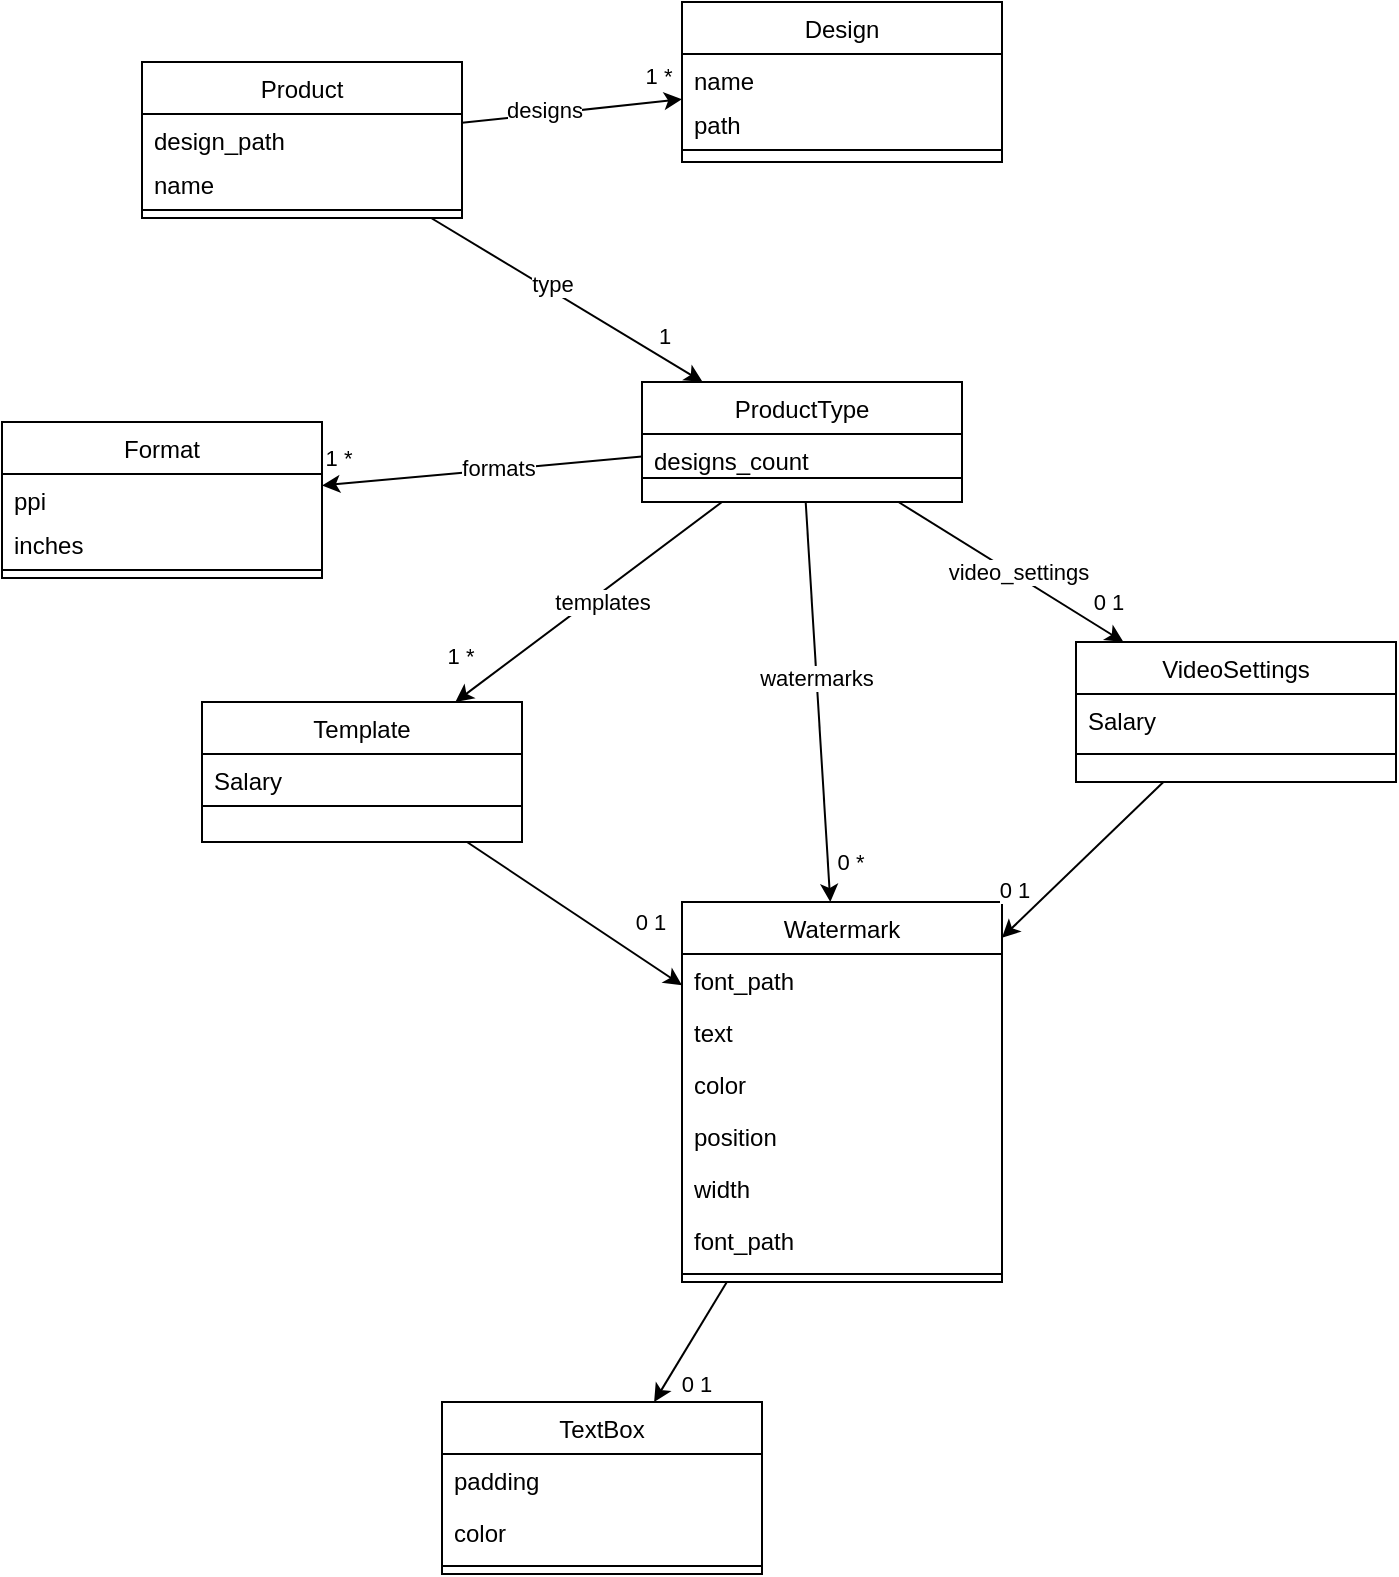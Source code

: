 <mxfile version="21.1.4" type="github">
  <diagram id="C5RBs43oDa-KdzZeNtuy" name="Page-1">
    <mxGraphModel dx="1434" dy="866" grid="1" gridSize="10" guides="1" tooltips="1" connect="1" arrows="1" fold="1" page="1" pageScale="1" pageWidth="827" pageHeight="1169" math="0" shadow="0">
      <root>
        <mxCell id="WIyWlLk6GJQsqaUBKTNV-0" />
        <mxCell id="WIyWlLk6GJQsqaUBKTNV-1" parent="WIyWlLk6GJQsqaUBKTNV-0" />
        <mxCell id="OQkiHe_5IFdhKGG0qFA8-10" value="Design" style="swimlane;fontStyle=0;align=center;verticalAlign=top;childLayout=stackLayout;horizontal=1;startSize=26;horizontalStack=0;resizeParent=1;resizeLast=0;collapsible=1;marginBottom=0;rounded=0;shadow=0;strokeWidth=1;" parent="WIyWlLk6GJQsqaUBKTNV-1" vertex="1">
          <mxGeometry x="470" y="110" width="160" height="80" as="geometry">
            <mxRectangle x="340" y="380" width="170" height="26" as="alternateBounds" />
          </mxGeometry>
        </mxCell>
        <mxCell id="OQkiHe_5IFdhKGG0qFA8-11" value="name" style="text;align=left;verticalAlign=top;spacingLeft=4;spacingRight=4;overflow=hidden;rotatable=0;points=[[0,0.5],[1,0.5]];portConstraint=eastwest;" parent="OQkiHe_5IFdhKGG0qFA8-10" vertex="1">
          <mxGeometry y="26" width="160" height="22" as="geometry" />
        </mxCell>
        <mxCell id="jyiX5HnJnZasH04H_NFC-26" value="path" style="text;align=left;verticalAlign=top;spacingLeft=4;spacingRight=4;overflow=hidden;rotatable=0;points=[[0,0.5],[1,0.5]];portConstraint=eastwest;" vertex="1" parent="OQkiHe_5IFdhKGG0qFA8-10">
          <mxGeometry y="48" width="160" height="22" as="geometry" />
        </mxCell>
        <mxCell id="OQkiHe_5IFdhKGG0qFA8-12" value="" style="line;html=1;strokeWidth=1;align=left;verticalAlign=middle;spacingTop=-1;spacingLeft=3;spacingRight=3;rotatable=0;labelPosition=right;points=[];portConstraint=eastwest;" parent="OQkiHe_5IFdhKGG0qFA8-10" vertex="1">
          <mxGeometry y="70" width="160" height="8" as="geometry" />
        </mxCell>
        <mxCell id="OQkiHe_5IFdhKGG0qFA8-13" value="Template" style="swimlane;fontStyle=0;align=center;verticalAlign=top;childLayout=stackLayout;horizontal=1;startSize=26;horizontalStack=0;resizeParent=1;resizeLast=0;collapsible=1;marginBottom=0;rounded=0;shadow=0;strokeWidth=1;" parent="WIyWlLk6GJQsqaUBKTNV-1" vertex="1">
          <mxGeometry x="230" y="460" width="160" height="70" as="geometry">
            <mxRectangle x="340" y="380" width="170" height="26" as="alternateBounds" />
          </mxGeometry>
        </mxCell>
        <mxCell id="OQkiHe_5IFdhKGG0qFA8-14" value="Salary" style="text;align=left;verticalAlign=top;spacingLeft=4;spacingRight=4;overflow=hidden;rotatable=0;points=[[0,0.5],[1,0.5]];portConstraint=eastwest;" parent="OQkiHe_5IFdhKGG0qFA8-13" vertex="1">
          <mxGeometry y="26" width="160" height="22" as="geometry" />
        </mxCell>
        <mxCell id="OQkiHe_5IFdhKGG0qFA8-15" value="" style="line;html=1;strokeWidth=1;align=left;verticalAlign=middle;spacingTop=-1;spacingLeft=3;spacingRight=3;rotatable=0;labelPosition=right;points=[];portConstraint=eastwest;" parent="OQkiHe_5IFdhKGG0qFA8-13" vertex="1">
          <mxGeometry y="48" width="160" height="8" as="geometry" />
        </mxCell>
        <mxCell id="OQkiHe_5IFdhKGG0qFA8-16" value="VideoSettings" style="swimlane;fontStyle=0;align=center;verticalAlign=top;childLayout=stackLayout;horizontal=1;startSize=26;horizontalStack=0;resizeParent=1;resizeLast=0;collapsible=1;marginBottom=0;rounded=0;shadow=0;strokeWidth=1;" parent="WIyWlLk6GJQsqaUBKTNV-1" vertex="1">
          <mxGeometry x="667" y="430" width="160" height="70" as="geometry">
            <mxRectangle x="340" y="380" width="170" height="26" as="alternateBounds" />
          </mxGeometry>
        </mxCell>
        <mxCell id="OQkiHe_5IFdhKGG0qFA8-17" value="Salary" style="text;align=left;verticalAlign=top;spacingLeft=4;spacingRight=4;overflow=hidden;rotatable=0;points=[[0,0.5],[1,0.5]];portConstraint=eastwest;" parent="OQkiHe_5IFdhKGG0qFA8-16" vertex="1">
          <mxGeometry y="26" width="160" height="26" as="geometry" />
        </mxCell>
        <mxCell id="OQkiHe_5IFdhKGG0qFA8-18" value="" style="line;html=1;strokeWidth=1;align=left;verticalAlign=middle;spacingTop=-1;spacingLeft=3;spacingRight=3;rotatable=0;labelPosition=right;points=[];portConstraint=eastwest;" parent="OQkiHe_5IFdhKGG0qFA8-16" vertex="1">
          <mxGeometry y="52" width="160" height="8" as="geometry" />
        </mxCell>
        <mxCell id="OQkiHe_5IFdhKGG0qFA8-19" value="Watermark" style="swimlane;fontStyle=0;align=center;verticalAlign=top;childLayout=stackLayout;horizontal=1;startSize=26;horizontalStack=0;resizeParent=1;resizeLast=0;collapsible=1;marginBottom=0;rounded=0;shadow=0;strokeWidth=1;" parent="WIyWlLk6GJQsqaUBKTNV-1" vertex="1">
          <mxGeometry x="470" y="560" width="160" height="190" as="geometry">
            <mxRectangle x="340" y="380" width="170" height="26" as="alternateBounds" />
          </mxGeometry>
        </mxCell>
        <mxCell id="OQkiHe_5IFdhKGG0qFA8-20" value="font_path" style="text;align=left;verticalAlign=top;spacingLeft=4;spacingRight=4;overflow=hidden;rotatable=0;points=[[0,0.5],[1,0.5]];portConstraint=eastwest;" parent="OQkiHe_5IFdhKGG0qFA8-19" vertex="1">
          <mxGeometry y="26" width="160" height="26" as="geometry" />
        </mxCell>
        <mxCell id="jyiX5HnJnZasH04H_NFC-37" value="text" style="text;align=left;verticalAlign=top;spacingLeft=4;spacingRight=4;overflow=hidden;rotatable=0;points=[[0,0.5],[1,0.5]];portConstraint=eastwest;" vertex="1" parent="OQkiHe_5IFdhKGG0qFA8-19">
          <mxGeometry y="52" width="160" height="26" as="geometry" />
        </mxCell>
        <mxCell id="jyiX5HnJnZasH04H_NFC-38" value="color" style="text;align=left;verticalAlign=top;spacingLeft=4;spacingRight=4;overflow=hidden;rotatable=0;points=[[0,0.5],[1,0.5]];portConstraint=eastwest;" vertex="1" parent="OQkiHe_5IFdhKGG0qFA8-19">
          <mxGeometry y="78" width="160" height="26" as="geometry" />
        </mxCell>
        <mxCell id="jyiX5HnJnZasH04H_NFC-39" value="position" style="text;align=left;verticalAlign=top;spacingLeft=4;spacingRight=4;overflow=hidden;rotatable=0;points=[[0,0.5],[1,0.5]];portConstraint=eastwest;" vertex="1" parent="OQkiHe_5IFdhKGG0qFA8-19">
          <mxGeometry y="104" width="160" height="26" as="geometry" />
        </mxCell>
        <mxCell id="jyiX5HnJnZasH04H_NFC-40" value="width" style="text;align=left;verticalAlign=top;spacingLeft=4;spacingRight=4;overflow=hidden;rotatable=0;points=[[0,0.5],[1,0.5]];portConstraint=eastwest;" vertex="1" parent="OQkiHe_5IFdhKGG0qFA8-19">
          <mxGeometry y="130" width="160" height="26" as="geometry" />
        </mxCell>
        <mxCell id="jyiX5HnJnZasH04H_NFC-36" value="font_path" style="text;align=left;verticalAlign=top;spacingLeft=4;spacingRight=4;overflow=hidden;rotatable=0;points=[[0,0.5],[1,0.5]];portConstraint=eastwest;" vertex="1" parent="OQkiHe_5IFdhKGG0qFA8-19">
          <mxGeometry y="156" width="160" height="26" as="geometry" />
        </mxCell>
        <mxCell id="OQkiHe_5IFdhKGG0qFA8-21" value="" style="line;html=1;strokeWidth=1;align=left;verticalAlign=middle;spacingTop=-1;spacingLeft=3;spacingRight=3;rotatable=0;labelPosition=right;points=[];portConstraint=eastwest;" parent="OQkiHe_5IFdhKGG0qFA8-19" vertex="1">
          <mxGeometry y="182" width="160" height="8" as="geometry" />
        </mxCell>
        <mxCell id="jyiX5HnJnZasH04H_NFC-0" value="Product" style="swimlane;fontStyle=0;align=center;verticalAlign=top;childLayout=stackLayout;horizontal=1;startSize=26;horizontalStack=0;resizeParent=1;resizeLast=0;collapsible=1;marginBottom=0;rounded=0;shadow=0;strokeWidth=1;" vertex="1" parent="WIyWlLk6GJQsqaUBKTNV-1">
          <mxGeometry x="200" y="140" width="160" height="78" as="geometry">
            <mxRectangle x="340" y="380" width="170" height="26" as="alternateBounds" />
          </mxGeometry>
        </mxCell>
        <mxCell id="jyiX5HnJnZasH04H_NFC-1" value="design_path" style="text;align=left;verticalAlign=top;spacingLeft=4;spacingRight=4;overflow=hidden;rotatable=0;points=[[0,0.5],[1,0.5]];portConstraint=eastwest;" vertex="1" parent="jyiX5HnJnZasH04H_NFC-0">
          <mxGeometry y="26" width="160" height="22" as="geometry" />
        </mxCell>
        <mxCell id="jyiX5HnJnZasH04H_NFC-28" value="name" style="text;align=left;verticalAlign=top;spacingLeft=4;spacingRight=4;overflow=hidden;rotatable=0;points=[[0,0.5],[1,0.5]];portConstraint=eastwest;" vertex="1" parent="jyiX5HnJnZasH04H_NFC-0">
          <mxGeometry y="48" width="160" height="22" as="geometry" />
        </mxCell>
        <mxCell id="jyiX5HnJnZasH04H_NFC-2" value="" style="line;html=1;strokeWidth=1;align=left;verticalAlign=middle;spacingTop=-1;spacingLeft=3;spacingRight=3;rotatable=0;labelPosition=right;points=[];portConstraint=eastwest;" vertex="1" parent="jyiX5HnJnZasH04H_NFC-0">
          <mxGeometry y="70" width="160" height="8" as="geometry" />
        </mxCell>
        <mxCell id="jyiX5HnJnZasH04H_NFC-3" value="ProductType" style="swimlane;fontStyle=0;align=center;verticalAlign=top;childLayout=stackLayout;horizontal=1;startSize=26;horizontalStack=0;resizeParent=1;resizeLast=0;collapsible=1;marginBottom=0;rounded=0;shadow=0;strokeWidth=1;" vertex="1" parent="WIyWlLk6GJQsqaUBKTNV-1">
          <mxGeometry x="450" y="300" width="160" height="60" as="geometry">
            <mxRectangle x="340" y="380" width="170" height="26" as="alternateBounds" />
          </mxGeometry>
        </mxCell>
        <mxCell id="jyiX5HnJnZasH04H_NFC-4" value="designs_count&#xa;" style="text;align=left;verticalAlign=top;spacingLeft=4;spacingRight=4;overflow=hidden;rotatable=0;points=[[0,0.5],[1,0.5]];portConstraint=eastwest;" vertex="1" parent="jyiX5HnJnZasH04H_NFC-3">
          <mxGeometry y="26" width="160" height="18" as="geometry" />
        </mxCell>
        <mxCell id="jyiX5HnJnZasH04H_NFC-5" value="" style="line;html=1;strokeWidth=1;align=left;verticalAlign=middle;spacingTop=-1;spacingLeft=3;spacingRight=3;rotatable=0;labelPosition=right;points=[];portConstraint=eastwest;" vertex="1" parent="jyiX5HnJnZasH04H_NFC-3">
          <mxGeometry y="44" width="160" height="8" as="geometry" />
        </mxCell>
        <mxCell id="jyiX5HnJnZasH04H_NFC-6" value="Format" style="swimlane;fontStyle=0;align=center;verticalAlign=top;childLayout=stackLayout;horizontal=1;startSize=26;horizontalStack=0;resizeParent=1;resizeLast=0;collapsible=1;marginBottom=0;rounded=0;shadow=0;strokeWidth=1;" vertex="1" parent="WIyWlLk6GJQsqaUBKTNV-1">
          <mxGeometry x="130" y="320" width="160" height="78" as="geometry">
            <mxRectangle x="340" y="380" width="170" height="26" as="alternateBounds" />
          </mxGeometry>
        </mxCell>
        <mxCell id="jyiX5HnJnZasH04H_NFC-7" value="ppi" style="text;align=left;verticalAlign=top;spacingLeft=4;spacingRight=4;overflow=hidden;rotatable=0;points=[[0,0.5],[1,0.5]];portConstraint=eastwest;" vertex="1" parent="jyiX5HnJnZasH04H_NFC-6">
          <mxGeometry y="26" width="160" height="22" as="geometry" />
        </mxCell>
        <mxCell id="jyiX5HnJnZasH04H_NFC-35" value="inches" style="text;align=left;verticalAlign=top;spacingLeft=4;spacingRight=4;overflow=hidden;rotatable=0;points=[[0,0.5],[1,0.5]];portConstraint=eastwest;" vertex="1" parent="jyiX5HnJnZasH04H_NFC-6">
          <mxGeometry y="48" width="160" height="22" as="geometry" />
        </mxCell>
        <mxCell id="jyiX5HnJnZasH04H_NFC-8" value="" style="line;html=1;strokeWidth=1;align=left;verticalAlign=middle;spacingTop=-1;spacingLeft=3;spacingRight=3;rotatable=0;labelPosition=right;points=[];portConstraint=eastwest;" vertex="1" parent="jyiX5HnJnZasH04H_NFC-6">
          <mxGeometry y="70" width="160" height="8" as="geometry" />
        </mxCell>
        <mxCell id="jyiX5HnJnZasH04H_NFC-9" value="" style="endArrow=classic;html=1;rounded=0;" edge="1" parent="WIyWlLk6GJQsqaUBKTNV-1" source="jyiX5HnJnZasH04H_NFC-0" target="jyiX5HnJnZasH04H_NFC-3">
          <mxGeometry width="50" height="50" relative="1" as="geometry">
            <mxPoint x="30" y="270" as="sourcePoint" />
            <mxPoint x="80" y="220" as="targetPoint" />
          </mxGeometry>
        </mxCell>
        <mxCell id="jyiX5HnJnZasH04H_NFC-10" value="1" style="edgeLabel;html=1;align=center;verticalAlign=middle;resizable=0;points=[];" vertex="1" connectable="0" parent="jyiX5HnJnZasH04H_NFC-9">
          <mxGeometry x="0.494" y="3" relative="1" as="geometry">
            <mxPoint x="13" as="offset" />
          </mxGeometry>
        </mxCell>
        <mxCell id="jyiX5HnJnZasH04H_NFC-29" value="type" style="edgeLabel;html=1;align=center;verticalAlign=middle;resizable=0;points=[];" vertex="1" connectable="0" parent="jyiX5HnJnZasH04H_NFC-9">
          <mxGeometry x="-0.208" y="-6" relative="1" as="geometry">
            <mxPoint x="9" y="-5" as="offset" />
          </mxGeometry>
        </mxCell>
        <mxCell id="jyiX5HnJnZasH04H_NFC-11" value="" style="endArrow=classic;html=1;rounded=0;" edge="1" parent="WIyWlLk6GJQsqaUBKTNV-1" source="jyiX5HnJnZasH04H_NFC-0" target="OQkiHe_5IFdhKGG0qFA8-10">
          <mxGeometry width="50" height="50" relative="1" as="geometry">
            <mxPoint x="370" y="215" as="sourcePoint" />
            <mxPoint x="450" y="245" as="targetPoint" />
          </mxGeometry>
        </mxCell>
        <mxCell id="jyiX5HnJnZasH04H_NFC-12" value="1 *" style="edgeLabel;html=1;align=center;verticalAlign=middle;resizable=0;points=[];" vertex="1" connectable="0" parent="jyiX5HnJnZasH04H_NFC-11">
          <mxGeometry x="0.494" y="3" relative="1" as="geometry">
            <mxPoint x="16" y="-12" as="offset" />
          </mxGeometry>
        </mxCell>
        <mxCell id="jyiX5HnJnZasH04H_NFC-27" value="designs" style="edgeLabel;html=1;align=center;verticalAlign=middle;resizable=0;points=[];" vertex="1" connectable="0" parent="jyiX5HnJnZasH04H_NFC-11">
          <mxGeometry x="-0.254" y="2" relative="1" as="geometry">
            <mxPoint as="offset" />
          </mxGeometry>
        </mxCell>
        <mxCell id="jyiX5HnJnZasH04H_NFC-14" value="" style="endArrow=classic;html=1;rounded=0;" edge="1" parent="WIyWlLk6GJQsqaUBKTNV-1" source="jyiX5HnJnZasH04H_NFC-3" target="jyiX5HnJnZasH04H_NFC-6">
          <mxGeometry width="50" height="50" relative="1" as="geometry">
            <mxPoint x="380" y="225" as="sourcePoint" />
            <mxPoint x="460" y="255" as="targetPoint" />
          </mxGeometry>
        </mxCell>
        <mxCell id="jyiX5HnJnZasH04H_NFC-15" value="1 *" style="edgeLabel;html=1;align=center;verticalAlign=middle;resizable=0;points=[];" vertex="1" connectable="0" parent="jyiX5HnJnZasH04H_NFC-14">
          <mxGeometry x="0.494" y="3" relative="1" as="geometry">
            <mxPoint x="-33" y="-13" as="offset" />
          </mxGeometry>
        </mxCell>
        <mxCell id="jyiX5HnJnZasH04H_NFC-34" value="formats" style="edgeLabel;html=1;align=center;verticalAlign=middle;resizable=0;points=[];" vertex="1" connectable="0" parent="jyiX5HnJnZasH04H_NFC-14">
          <mxGeometry x="-0.105" y="-1" relative="1" as="geometry">
            <mxPoint as="offset" />
          </mxGeometry>
        </mxCell>
        <mxCell id="jyiX5HnJnZasH04H_NFC-16" value="" style="endArrow=classic;html=1;rounded=0;" edge="1" parent="WIyWlLk6GJQsqaUBKTNV-1" source="jyiX5HnJnZasH04H_NFC-3" target="OQkiHe_5IFdhKGG0qFA8-19">
          <mxGeometry width="50" height="50" relative="1" as="geometry">
            <mxPoint x="390" y="235" as="sourcePoint" />
            <mxPoint x="470" y="265" as="targetPoint" />
          </mxGeometry>
        </mxCell>
        <mxCell id="jyiX5HnJnZasH04H_NFC-17" value="0 *" style="edgeLabel;html=1;align=center;verticalAlign=middle;resizable=0;points=[];" vertex="1" connectable="0" parent="jyiX5HnJnZasH04H_NFC-16">
          <mxGeometry x="0.494" y="3" relative="1" as="geometry">
            <mxPoint x="10" y="31" as="offset" />
          </mxGeometry>
        </mxCell>
        <mxCell id="jyiX5HnJnZasH04H_NFC-32" value="watermarks" style="edgeLabel;html=1;align=center;verticalAlign=middle;resizable=0;points=[];" vertex="1" connectable="0" parent="jyiX5HnJnZasH04H_NFC-16">
          <mxGeometry x="-0.128" relative="1" as="geometry">
            <mxPoint as="offset" />
          </mxGeometry>
        </mxCell>
        <mxCell id="jyiX5HnJnZasH04H_NFC-18" value="" style="endArrow=classic;html=1;rounded=0;" edge="1" parent="WIyWlLk6GJQsqaUBKTNV-1" source="jyiX5HnJnZasH04H_NFC-3" target="OQkiHe_5IFdhKGG0qFA8-16">
          <mxGeometry width="50" height="50" relative="1" as="geometry">
            <mxPoint x="400" y="245" as="sourcePoint" />
            <mxPoint x="480" y="275" as="targetPoint" />
          </mxGeometry>
        </mxCell>
        <mxCell id="jyiX5HnJnZasH04H_NFC-19" value="0 1" style="edgeLabel;html=1;align=center;verticalAlign=middle;resizable=0;points=[];" vertex="1" connectable="0" parent="jyiX5HnJnZasH04H_NFC-18">
          <mxGeometry x="0.494" y="3" relative="1" as="geometry">
            <mxPoint x="19" as="offset" />
          </mxGeometry>
        </mxCell>
        <mxCell id="jyiX5HnJnZasH04H_NFC-31" value="video_settings" style="edgeLabel;html=1;align=center;verticalAlign=middle;resizable=0;points=[];" vertex="1" connectable="0" parent="jyiX5HnJnZasH04H_NFC-18">
          <mxGeometry x="0.181" y="-1" relative="1" as="geometry">
            <mxPoint x="-7" y="-8" as="offset" />
          </mxGeometry>
        </mxCell>
        <mxCell id="jyiX5HnJnZasH04H_NFC-20" value="" style="endArrow=classic;html=1;rounded=0;" edge="1" parent="WIyWlLk6GJQsqaUBKTNV-1" source="jyiX5HnJnZasH04H_NFC-3" target="OQkiHe_5IFdhKGG0qFA8-13">
          <mxGeometry width="50" height="50" relative="1" as="geometry">
            <mxPoint x="410" y="255" as="sourcePoint" />
            <mxPoint x="490" y="285" as="targetPoint" />
          </mxGeometry>
        </mxCell>
        <mxCell id="jyiX5HnJnZasH04H_NFC-21" value="1 *" style="edgeLabel;html=1;align=center;verticalAlign=middle;resizable=0;points=[];" vertex="1" connectable="0" parent="jyiX5HnJnZasH04H_NFC-20">
          <mxGeometry x="0.494" y="3" relative="1" as="geometry">
            <mxPoint x="-33" as="offset" />
          </mxGeometry>
        </mxCell>
        <mxCell id="jyiX5HnJnZasH04H_NFC-33" value="templates" style="edgeLabel;html=1;align=center;verticalAlign=middle;resizable=0;points=[];" vertex="1" connectable="0" parent="jyiX5HnJnZasH04H_NFC-20">
          <mxGeometry x="-0.17" y="2" relative="1" as="geometry">
            <mxPoint x="-6" y="7" as="offset" />
          </mxGeometry>
        </mxCell>
        <mxCell id="jyiX5HnJnZasH04H_NFC-22" value="" style="endArrow=classic;html=1;rounded=0;" edge="1" parent="WIyWlLk6GJQsqaUBKTNV-1" source="OQkiHe_5IFdhKGG0qFA8-13" target="OQkiHe_5IFdhKGG0qFA8-19">
          <mxGeometry width="50" height="50" relative="1" as="geometry">
            <mxPoint x="420" y="265" as="sourcePoint" />
            <mxPoint x="500" y="295" as="targetPoint" />
          </mxGeometry>
        </mxCell>
        <mxCell id="jyiX5HnJnZasH04H_NFC-23" value="0 1" style="edgeLabel;html=1;align=center;verticalAlign=middle;resizable=0;points=[];" vertex="1" connectable="0" parent="jyiX5HnJnZasH04H_NFC-22">
          <mxGeometry x="0.494" y="3" relative="1" as="geometry">
            <mxPoint x="9" y="-11" as="offset" />
          </mxGeometry>
        </mxCell>
        <mxCell id="jyiX5HnJnZasH04H_NFC-24" value="" style="endArrow=classic;html=1;rounded=0;" edge="1" parent="WIyWlLk6GJQsqaUBKTNV-1" source="OQkiHe_5IFdhKGG0qFA8-16" target="OQkiHe_5IFdhKGG0qFA8-19">
          <mxGeometry width="50" height="50" relative="1" as="geometry">
            <mxPoint x="430" y="275" as="sourcePoint" />
            <mxPoint x="510" y="305" as="targetPoint" />
          </mxGeometry>
        </mxCell>
        <mxCell id="jyiX5HnJnZasH04H_NFC-25" value="0 1" style="edgeLabel;html=1;align=center;verticalAlign=middle;resizable=0;points=[];" vertex="1" connectable="0" parent="jyiX5HnJnZasH04H_NFC-24">
          <mxGeometry x="0.494" y="3" relative="1" as="geometry">
            <mxPoint x="-17" y="-7" as="offset" />
          </mxGeometry>
        </mxCell>
        <mxCell id="jyiX5HnJnZasH04H_NFC-42" value="TextBox" style="swimlane;fontStyle=0;align=center;verticalAlign=top;childLayout=stackLayout;horizontal=1;startSize=26;horizontalStack=0;resizeParent=1;resizeLast=0;collapsible=1;marginBottom=0;rounded=0;shadow=0;strokeWidth=1;" vertex="1" parent="WIyWlLk6GJQsqaUBKTNV-1">
          <mxGeometry x="350" y="810" width="160" height="86" as="geometry">
            <mxRectangle x="340" y="380" width="170" height="26" as="alternateBounds" />
          </mxGeometry>
        </mxCell>
        <mxCell id="jyiX5HnJnZasH04H_NFC-43" value="padding" style="text;align=left;verticalAlign=top;spacingLeft=4;spacingRight=4;overflow=hidden;rotatable=0;points=[[0,0.5],[1,0.5]];portConstraint=eastwest;" vertex="1" parent="jyiX5HnJnZasH04H_NFC-42">
          <mxGeometry y="26" width="160" height="26" as="geometry" />
        </mxCell>
        <mxCell id="jyiX5HnJnZasH04H_NFC-45" value="color" style="text;align=left;verticalAlign=top;spacingLeft=4;spacingRight=4;overflow=hidden;rotatable=0;points=[[0,0.5],[1,0.5]];portConstraint=eastwest;" vertex="1" parent="jyiX5HnJnZasH04H_NFC-42">
          <mxGeometry y="52" width="160" height="26" as="geometry" />
        </mxCell>
        <mxCell id="jyiX5HnJnZasH04H_NFC-44" value="" style="line;html=1;strokeWidth=1;align=left;verticalAlign=middle;spacingTop=-1;spacingLeft=3;spacingRight=3;rotatable=0;labelPosition=right;points=[];portConstraint=eastwest;" vertex="1" parent="jyiX5HnJnZasH04H_NFC-42">
          <mxGeometry y="78" width="160" height="8" as="geometry" />
        </mxCell>
        <mxCell id="jyiX5HnJnZasH04H_NFC-46" value="" style="endArrow=classic;html=1;rounded=0;" edge="1" parent="WIyWlLk6GJQsqaUBKTNV-1" source="OQkiHe_5IFdhKGG0qFA8-19" target="jyiX5HnJnZasH04H_NFC-42">
          <mxGeometry width="50" height="50" relative="1" as="geometry">
            <mxPoint x="373" y="540" as="sourcePoint" />
            <mxPoint x="480" y="612" as="targetPoint" />
          </mxGeometry>
        </mxCell>
        <mxCell id="jyiX5HnJnZasH04H_NFC-47" value="0 1" style="edgeLabel;html=1;align=center;verticalAlign=middle;resizable=0;points=[];" vertex="1" connectable="0" parent="jyiX5HnJnZasH04H_NFC-46">
          <mxGeometry x="0.494" y="3" relative="1" as="geometry">
            <mxPoint x="9" y="4" as="offset" />
          </mxGeometry>
        </mxCell>
      </root>
    </mxGraphModel>
  </diagram>
</mxfile>
